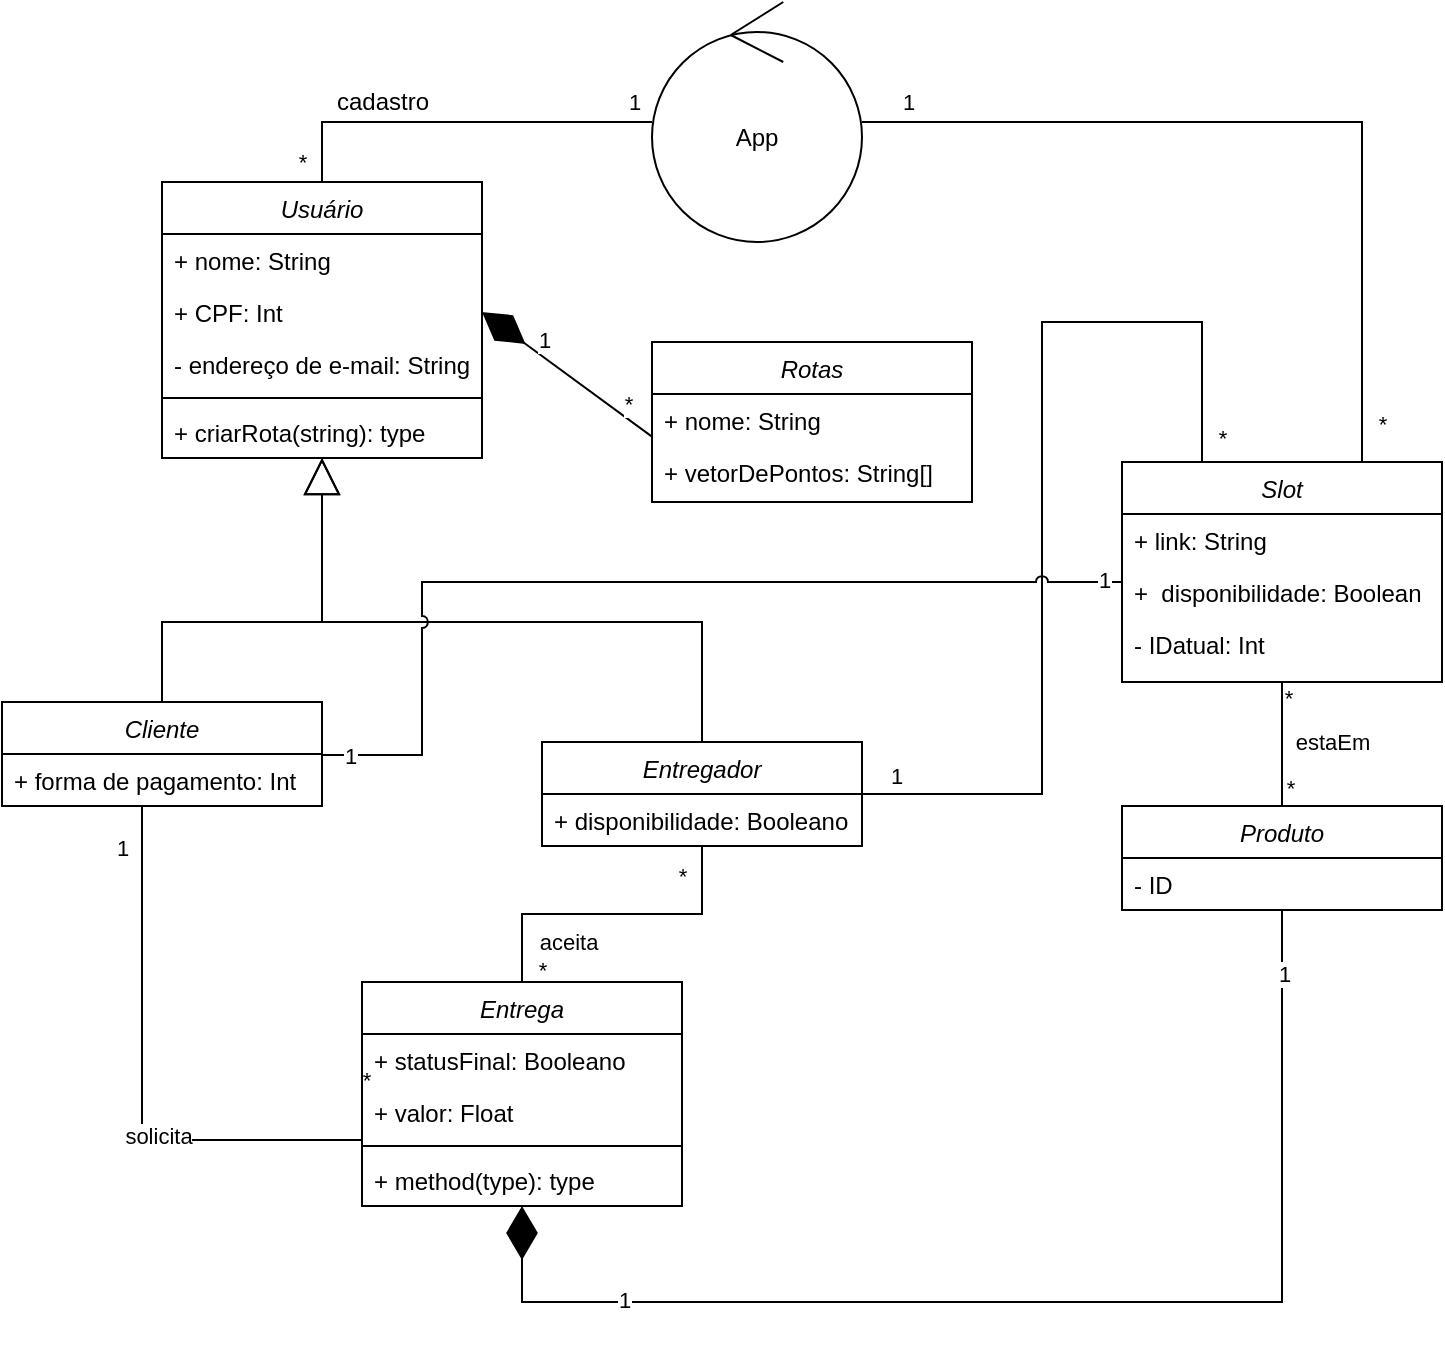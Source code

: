 <mxfile version="18.1.2" type="github">
  <diagram id="C5RBs43oDa-KdzZeNtuy" name="Page-1">
    <mxGraphModel dx="989" dy="544" grid="1" gridSize="10" guides="1" tooltips="1" connect="1" arrows="1" fold="1" page="1" pageScale="1" pageWidth="827" pageHeight="1169" math="0" shadow="0">
      <root>
        <mxCell id="WIyWlLk6GJQsqaUBKTNV-0" />
        <mxCell id="WIyWlLk6GJQsqaUBKTNV-1" parent="WIyWlLk6GJQsqaUBKTNV-0" />
        <mxCell id="cN6UIeegfLtIzl7-wpxI-7" value="Usuário" style="swimlane;fontStyle=2;align=center;verticalAlign=top;childLayout=stackLayout;horizontal=1;startSize=26;horizontalStack=0;resizeParent=1;resizeLast=0;collapsible=1;marginBottom=0;rounded=0;shadow=0;strokeWidth=1;" parent="WIyWlLk6GJQsqaUBKTNV-1" vertex="1">
          <mxGeometry x="120" y="200" width="160" height="138" as="geometry">
            <mxRectangle x="230" y="140" width="160" height="26" as="alternateBounds" />
          </mxGeometry>
        </mxCell>
        <mxCell id="cN6UIeegfLtIzl7-wpxI-8" value="+ nome: String" style="text;align=left;verticalAlign=top;spacingLeft=4;spacingRight=4;overflow=hidden;rotatable=0;points=[[0,0.5],[1,0.5]];portConstraint=eastwest;" parent="cN6UIeegfLtIzl7-wpxI-7" vertex="1">
          <mxGeometry y="26" width="160" height="26" as="geometry" />
        </mxCell>
        <mxCell id="cN6UIeegfLtIzl7-wpxI-9" value="+ CPF: Int" style="text;align=left;verticalAlign=top;spacingLeft=4;spacingRight=4;overflow=hidden;rotatable=0;points=[[0,0.5],[1,0.5]];portConstraint=eastwest;rounded=0;shadow=0;html=0;" parent="cN6UIeegfLtIzl7-wpxI-7" vertex="1">
          <mxGeometry y="52" width="160" height="26" as="geometry" />
        </mxCell>
        <mxCell id="cN6UIeegfLtIzl7-wpxI-29" value="- endereço de e-mail: String" style="text;align=left;verticalAlign=top;spacingLeft=4;spacingRight=4;overflow=hidden;rotatable=0;points=[[0,0.5],[1,0.5]];portConstraint=eastwest;rounded=0;shadow=0;html=0;" parent="cN6UIeegfLtIzl7-wpxI-7" vertex="1">
          <mxGeometry y="78" width="160" height="26" as="geometry" />
        </mxCell>
        <mxCell id="9I4tvQFflYeEZZeIHHPp-5" value="" style="line;strokeWidth=1;fillColor=none;align=left;verticalAlign=middle;spacingTop=-1;spacingLeft=3;spacingRight=3;rotatable=0;labelPosition=right;points=[];portConstraint=eastwest;" vertex="1" parent="cN6UIeegfLtIzl7-wpxI-7">
          <mxGeometry y="104" width="160" height="8" as="geometry" />
        </mxCell>
        <mxCell id="9I4tvQFflYeEZZeIHHPp-6" value="+ criarRota(string): type" style="text;strokeColor=none;fillColor=none;align=left;verticalAlign=top;spacingLeft=4;spacingRight=4;overflow=hidden;rotatable=0;points=[[0,0.5],[1,0.5]];portConstraint=eastwest;" vertex="1" parent="cN6UIeegfLtIzl7-wpxI-7">
          <mxGeometry y="112" width="160" height="26" as="geometry" />
        </mxCell>
        <mxCell id="cN6UIeegfLtIzl7-wpxI-66" style="edgeStyle=orthogonalEdgeStyle;rounded=0;orthogonalLoop=1;jettySize=auto;html=1;entryX=0;entryY=0.5;entryDx=0;entryDy=0;startArrow=none;startFill=0;endArrow=none;endFill=0;" parent="WIyWlLk6GJQsqaUBKTNV-1" source="cN6UIeegfLtIzl7-wpxI-14" target="cN6UIeegfLtIzl7-wpxI-47" edge="1">
          <mxGeometry relative="1" as="geometry">
            <Array as="points">
              <mxPoint x="110" y="679" />
            </Array>
          </mxGeometry>
        </mxCell>
        <mxCell id="cN6UIeegfLtIzl7-wpxI-68" value="1" style="edgeLabel;html=1;align=center;verticalAlign=middle;resizable=0;points=[];" parent="cN6UIeegfLtIzl7-wpxI-66" vertex="1" connectable="0">
          <mxGeometry x="-0.861" y="1" relative="1" as="geometry">
            <mxPoint x="-11" y="-1" as="offset" />
          </mxGeometry>
        </mxCell>
        <mxCell id="cN6UIeegfLtIzl7-wpxI-69" value="*" style="edgeLabel;html=1;align=center;verticalAlign=middle;resizable=0;points=[];" parent="cN6UIeegfLtIzl7-wpxI-66" vertex="1" connectable="0">
          <mxGeometry x="0.894" y="2" relative="1" as="geometry">
            <mxPoint x="4" y="-7" as="offset" />
          </mxGeometry>
        </mxCell>
        <mxCell id="cN6UIeegfLtIzl7-wpxI-70" value="solicita" style="edgeLabel;html=1;align=center;verticalAlign=middle;resizable=0;points=[];" parent="cN6UIeegfLtIzl7-wpxI-66" vertex="1" connectable="0">
          <mxGeometry x="-0.901" y="-1" relative="1" as="geometry">
            <mxPoint x="9" y="149" as="offset" />
          </mxGeometry>
        </mxCell>
        <mxCell id="cN6UIeegfLtIzl7-wpxI-14" value="Cliente" style="swimlane;fontStyle=2;align=center;verticalAlign=top;childLayout=stackLayout;horizontal=1;startSize=26;horizontalStack=0;resizeParent=1;resizeLast=0;collapsible=1;marginBottom=0;rounded=0;shadow=0;strokeWidth=1;" parent="WIyWlLk6GJQsqaUBKTNV-1" vertex="1">
          <mxGeometry x="40" y="460" width="160" height="52" as="geometry">
            <mxRectangle x="230" y="140" width="160" height="26" as="alternateBounds" />
          </mxGeometry>
        </mxCell>
        <mxCell id="cN6UIeegfLtIzl7-wpxI-16" value="+ forma de pagamento: Int" style="text;align=left;verticalAlign=top;spacingLeft=4;spacingRight=4;overflow=hidden;rotatable=0;points=[[0,0.5],[1,0.5]];portConstraint=eastwest;rounded=0;shadow=0;html=0;" parent="cN6UIeegfLtIzl7-wpxI-14" vertex="1">
          <mxGeometry y="26" width="160" height="26" as="geometry" />
        </mxCell>
        <mxCell id="cN6UIeegfLtIzl7-wpxI-67" style="edgeStyle=orthogonalEdgeStyle;rounded=0;orthogonalLoop=1;jettySize=auto;html=1;startArrow=none;startFill=0;endArrow=none;endFill=0;" parent="WIyWlLk6GJQsqaUBKTNV-1" source="cN6UIeegfLtIzl7-wpxI-20" target="cN6UIeegfLtIzl7-wpxI-46" edge="1">
          <mxGeometry relative="1" as="geometry" />
        </mxCell>
        <mxCell id="cN6UIeegfLtIzl7-wpxI-71" value="*" style="edgeLabel;html=1;align=center;verticalAlign=middle;resizable=0;points=[];" parent="cN6UIeegfLtIzl7-wpxI-67" vertex="1" connectable="0">
          <mxGeometry x="0.784" y="3" relative="1" as="geometry">
            <mxPoint x="7" y="11" as="offset" />
          </mxGeometry>
        </mxCell>
        <mxCell id="cN6UIeegfLtIzl7-wpxI-72" value="*" style="edgeLabel;html=1;align=center;verticalAlign=middle;resizable=0;points=[];" parent="cN6UIeegfLtIzl7-wpxI-67" vertex="1" connectable="0">
          <mxGeometry x="-0.81" relative="1" as="geometry">
            <mxPoint x="-10" as="offset" />
          </mxGeometry>
        </mxCell>
        <mxCell id="cN6UIeegfLtIzl7-wpxI-73" value="aceita" style="edgeLabel;html=1;align=center;verticalAlign=middle;resizable=0;points=[];" parent="cN6UIeegfLtIzl7-wpxI-67" vertex="1" connectable="0">
          <mxGeometry x="-0.627" y="2" relative="1" as="geometry">
            <mxPoint x="-69" y="18" as="offset" />
          </mxGeometry>
        </mxCell>
        <mxCell id="cN6UIeegfLtIzl7-wpxI-20" value="Entregador" style="swimlane;fontStyle=2;align=center;verticalAlign=top;childLayout=stackLayout;horizontal=1;startSize=26;horizontalStack=0;resizeParent=1;resizeLast=0;collapsible=1;marginBottom=0;rounded=0;shadow=0;strokeWidth=1;" parent="WIyWlLk6GJQsqaUBKTNV-1" vertex="1">
          <mxGeometry x="310" y="480" width="160" height="52" as="geometry">
            <mxRectangle x="230" y="140" width="160" height="26" as="alternateBounds" />
          </mxGeometry>
        </mxCell>
        <mxCell id="cN6UIeegfLtIzl7-wpxI-21" value="+ disponibilidade: Booleano" style="text;align=left;verticalAlign=top;spacingLeft=4;spacingRight=4;overflow=hidden;rotatable=0;points=[[0,0.5],[1,0.5]];portConstraint=eastwest;" parent="cN6UIeegfLtIzl7-wpxI-20" vertex="1">
          <mxGeometry y="26" width="160" height="26" as="geometry" />
        </mxCell>
        <mxCell id="cN6UIeegfLtIzl7-wpxI-31" value="" style="endArrow=block;endSize=16;endFill=0;html=1;rounded=0;exitX=0.5;exitY=0;exitDx=0;exitDy=0;entryX=0.5;entryY=1;entryDx=0;entryDy=0;" parent="WIyWlLk6GJQsqaUBKTNV-1" source="cN6UIeegfLtIzl7-wpxI-20" target="cN6UIeegfLtIzl7-wpxI-7" edge="1">
          <mxGeometry width="160" relative="1" as="geometry">
            <mxPoint x="430" y="390" as="sourcePoint" />
            <mxPoint x="590" y="390" as="targetPoint" />
            <Array as="points">
              <mxPoint x="390" y="420" />
              <mxPoint x="200" y="420" />
            </Array>
          </mxGeometry>
        </mxCell>
        <mxCell id="cN6UIeegfLtIzl7-wpxI-33" value="" style="endArrow=block;endSize=16;endFill=0;html=1;rounded=0;entryX=0.5;entryY=1;entryDx=0;entryDy=0;exitX=0.5;exitY=0;exitDx=0;exitDy=0;" parent="WIyWlLk6GJQsqaUBKTNV-1" source="cN6UIeegfLtIzl7-wpxI-14" target="cN6UIeegfLtIzl7-wpxI-7" edge="1">
          <mxGeometry width="160" relative="1" as="geometry">
            <mxPoint x="440" y="400" as="sourcePoint" />
            <mxPoint x="600" y="400" as="targetPoint" />
            <Array as="points">
              <mxPoint x="120" y="420" />
              <mxPoint x="200" y="420" />
            </Array>
          </mxGeometry>
        </mxCell>
        <mxCell id="cN6UIeegfLtIzl7-wpxI-34" value="Produto" style="swimlane;fontStyle=2;align=center;verticalAlign=top;childLayout=stackLayout;horizontal=1;startSize=26;horizontalStack=0;resizeParent=1;resizeLast=0;collapsible=1;marginBottom=0;rounded=0;shadow=0;strokeWidth=1;" parent="WIyWlLk6GJQsqaUBKTNV-1" vertex="1">
          <mxGeometry x="600" y="512" width="160" height="52" as="geometry">
            <mxRectangle x="230" y="140" width="160" height="26" as="alternateBounds" />
          </mxGeometry>
        </mxCell>
        <mxCell id="cN6UIeegfLtIzl7-wpxI-35" value="- ID" style="text;align=left;verticalAlign=top;spacingLeft=4;spacingRight=4;overflow=hidden;rotatable=0;points=[[0,0.5],[1,0.5]];portConstraint=eastwest;" parent="cN6UIeegfLtIzl7-wpxI-34" vertex="1">
          <mxGeometry y="26" width="160" height="26" as="geometry" />
        </mxCell>
        <mxCell id="cN6UIeegfLtIzl7-wpxI-43" style="edgeStyle=orthogonalEdgeStyle;rounded=0;orthogonalLoop=1;jettySize=auto;html=1;exitX=0.5;exitY=1;exitDx=0;exitDy=0;entryX=0.5;entryY=0;entryDx=0;entryDy=0;startArrow=none;startFill=0;endArrow=none;endFill=0;" parent="WIyWlLk6GJQsqaUBKTNV-1" source="cN6UIeegfLtIzl7-wpxI-38" target="cN6UIeegfLtIzl7-wpxI-34" edge="1">
          <mxGeometry relative="1" as="geometry" />
        </mxCell>
        <mxCell id="cN6UIeegfLtIzl7-wpxI-91" value="estaEm" style="edgeLabel;html=1;align=center;verticalAlign=middle;resizable=0;points=[];" parent="cN6UIeegfLtIzl7-wpxI-43" vertex="1" connectable="0">
          <mxGeometry x="-0.162" y="-1" relative="1" as="geometry">
            <mxPoint x="26" y="4" as="offset" />
          </mxGeometry>
        </mxCell>
        <mxCell id="cN6UIeegfLtIzl7-wpxI-100" value="*" style="edgeLabel;html=1;align=center;verticalAlign=middle;resizable=0;points=[];" parent="cN6UIeegfLtIzl7-wpxI-43" vertex="1" connectable="0">
          <mxGeometry x="-0.762" y="2" relative="1" as="geometry">
            <mxPoint x="1" as="offset" />
          </mxGeometry>
        </mxCell>
        <mxCell id="cN6UIeegfLtIzl7-wpxI-101" value="*" style="edgeLabel;html=1;align=center;verticalAlign=middle;resizable=0;points=[];" parent="cN6UIeegfLtIzl7-wpxI-43" vertex="1" connectable="0">
          <mxGeometry x="0.714" y="1" relative="1" as="geometry">
            <mxPoint x="3" as="offset" />
          </mxGeometry>
        </mxCell>
        <mxCell id="cN6UIeegfLtIzl7-wpxI-38" value="Slot" style="swimlane;fontStyle=2;align=center;verticalAlign=top;childLayout=stackLayout;horizontal=1;startSize=26;horizontalStack=0;resizeParent=1;resizeLast=0;collapsible=1;marginBottom=0;rounded=0;shadow=0;strokeWidth=1;" parent="WIyWlLk6GJQsqaUBKTNV-1" vertex="1">
          <mxGeometry x="600" y="340" width="160" height="110" as="geometry">
            <mxRectangle x="230" y="140" width="160" height="26" as="alternateBounds" />
          </mxGeometry>
        </mxCell>
        <mxCell id="cN6UIeegfLtIzl7-wpxI-39" value="+ link: String" style="text;align=left;verticalAlign=top;spacingLeft=4;spacingRight=4;overflow=hidden;rotatable=0;points=[[0,0.5],[1,0.5]];portConstraint=eastwest;" parent="cN6UIeegfLtIzl7-wpxI-38" vertex="1">
          <mxGeometry y="26" width="160" height="26" as="geometry" />
        </mxCell>
        <mxCell id="cN6UIeegfLtIzl7-wpxI-40" value="+  disponibilidade: Boolean" style="text;align=left;verticalAlign=top;spacingLeft=4;spacingRight=4;overflow=hidden;rotatable=0;points=[[0,0.5],[1,0.5]];portConstraint=eastwest;rounded=0;shadow=0;html=0;" parent="cN6UIeegfLtIzl7-wpxI-38" vertex="1">
          <mxGeometry y="52" width="160" height="26" as="geometry" />
        </mxCell>
        <mxCell id="cN6UIeegfLtIzl7-wpxI-41" value="- IDatual: Int " style="text;align=left;verticalAlign=top;spacingLeft=4;spacingRight=4;overflow=hidden;rotatable=0;points=[[0,0.5],[1,0.5]];portConstraint=eastwest;rounded=0;shadow=0;html=0;" parent="cN6UIeegfLtIzl7-wpxI-38" vertex="1">
          <mxGeometry y="78" width="160" height="26" as="geometry" />
        </mxCell>
        <mxCell id="cN6UIeegfLtIzl7-wpxI-59" style="edgeStyle=orthogonalEdgeStyle;rounded=0;orthogonalLoop=1;jettySize=auto;html=1;entryX=0.5;entryY=0;entryDx=0;entryDy=0;startArrow=none;startFill=0;endArrow=none;endFill=0;" parent="WIyWlLk6GJQsqaUBKTNV-1" source="cN6UIeegfLtIzl7-wpxI-42" target="cN6UIeegfLtIzl7-wpxI-7" edge="1">
          <mxGeometry relative="1" as="geometry" />
        </mxCell>
        <mxCell id="cN6UIeegfLtIzl7-wpxI-75" value="*" style="edgeLabel;html=1;align=center;verticalAlign=middle;resizable=0;points=[];" parent="cN6UIeegfLtIzl7-wpxI-59" vertex="1" connectable="0">
          <mxGeometry x="0.893" y="1" relative="1" as="geometry">
            <mxPoint x="-11" as="offset" />
          </mxGeometry>
        </mxCell>
        <mxCell id="cN6UIeegfLtIzl7-wpxI-76" value="1" style="edgeLabel;html=1;align=center;verticalAlign=middle;resizable=0;points=[];" parent="cN6UIeegfLtIzl7-wpxI-59" vertex="1" connectable="0">
          <mxGeometry x="-0.805" y="-1" relative="1" as="geometry">
            <mxPoint x="10" y="-9" as="offset" />
          </mxGeometry>
        </mxCell>
        <mxCell id="cN6UIeegfLtIzl7-wpxI-60" style="edgeStyle=orthogonalEdgeStyle;rounded=0;orthogonalLoop=1;jettySize=auto;html=1;entryX=0.75;entryY=0;entryDx=0;entryDy=0;startArrow=none;startFill=0;endArrow=none;endFill=0;" parent="WIyWlLk6GJQsqaUBKTNV-1" source="cN6UIeegfLtIzl7-wpxI-42" target="cN6UIeegfLtIzl7-wpxI-38" edge="1">
          <mxGeometry relative="1" as="geometry" />
        </mxCell>
        <mxCell id="cN6UIeegfLtIzl7-wpxI-93" value="1" style="edgeLabel;html=1;align=center;verticalAlign=middle;resizable=0;points=[];" parent="cN6UIeegfLtIzl7-wpxI-60" vertex="1" connectable="0">
          <mxGeometry x="-0.893" y="-3" relative="1" as="geometry">
            <mxPoint y="-13" as="offset" />
          </mxGeometry>
        </mxCell>
        <mxCell id="cN6UIeegfLtIzl7-wpxI-94" value="*" style="edgeLabel;html=1;align=center;verticalAlign=middle;resizable=0;points=[];" parent="cN6UIeegfLtIzl7-wpxI-60" vertex="1" connectable="0">
          <mxGeometry x="0.907" relative="1" as="geometry">
            <mxPoint x="10" as="offset" />
          </mxGeometry>
        </mxCell>
        <mxCell id="cN6UIeegfLtIzl7-wpxI-42" value="App" style="ellipse;shape=umlControl;whiteSpace=wrap;html=1;" parent="WIyWlLk6GJQsqaUBKTNV-1" vertex="1">
          <mxGeometry x="365" y="110" width="105" height="120" as="geometry" />
        </mxCell>
        <mxCell id="cN6UIeegfLtIzl7-wpxI-46" value="Entrega" style="swimlane;fontStyle=2;align=center;verticalAlign=top;childLayout=stackLayout;horizontal=1;startSize=26;horizontalStack=0;resizeParent=1;resizeLast=0;collapsible=1;marginBottom=0;rounded=0;shadow=0;strokeWidth=1;" parent="WIyWlLk6GJQsqaUBKTNV-1" vertex="1">
          <mxGeometry x="220" y="600" width="160" height="112" as="geometry">
            <mxRectangle x="230" y="140" width="160" height="26" as="alternateBounds" />
          </mxGeometry>
        </mxCell>
        <mxCell id="cN6UIeegfLtIzl7-wpxI-47" value="+ statusFinal: Booleano" style="text;align=left;verticalAlign=top;spacingLeft=4;spacingRight=4;overflow=hidden;rotatable=0;points=[[0,0.5],[1,0.5]];portConstraint=eastwest;" parent="cN6UIeegfLtIzl7-wpxI-46" vertex="1">
          <mxGeometry y="26" width="160" height="26" as="geometry" />
        </mxCell>
        <mxCell id="cN6UIeegfLtIzl7-wpxI-56" value="+ valor: Float" style="text;align=left;verticalAlign=top;spacingLeft=4;spacingRight=4;overflow=hidden;rotatable=0;points=[[0,0.5],[1,0.5]];portConstraint=eastwest;" parent="cN6UIeegfLtIzl7-wpxI-46" vertex="1">
          <mxGeometry y="52" width="160" height="26" as="geometry" />
        </mxCell>
        <mxCell id="9I4tvQFflYeEZZeIHHPp-8" value="" style="line;strokeWidth=1;fillColor=none;align=left;verticalAlign=middle;spacingTop=-1;spacingLeft=3;spacingRight=3;rotatable=0;labelPosition=right;points=[];portConstraint=eastwest;" vertex="1" parent="cN6UIeegfLtIzl7-wpxI-46">
          <mxGeometry y="78" width="160" height="8" as="geometry" />
        </mxCell>
        <mxCell id="9I4tvQFflYeEZZeIHHPp-9" value="+ method(type): type" style="text;strokeColor=none;fillColor=none;align=left;verticalAlign=top;spacingLeft=4;spacingRight=4;overflow=hidden;rotatable=0;points=[[0,0.5],[1,0.5]];portConstraint=eastwest;" vertex="1" parent="cN6UIeegfLtIzl7-wpxI-46">
          <mxGeometry y="86" width="160" height="26" as="geometry" />
        </mxCell>
        <mxCell id="cN6UIeegfLtIzl7-wpxI-57" style="edgeStyle=orthogonalEdgeStyle;rounded=0;orthogonalLoop=1;jettySize=auto;html=1;exitX=1;exitY=0.5;exitDx=0;exitDy=0;startArrow=none;startFill=0;endArrow=none;endFill=0;" parent="WIyWlLk6GJQsqaUBKTNV-1" source="cN6UIeegfLtIzl7-wpxI-20" edge="1">
          <mxGeometry relative="1" as="geometry">
            <mxPoint x="640" y="340" as="targetPoint" />
            <Array as="points">
              <mxPoint x="560" y="506" />
              <mxPoint x="560" y="270" />
              <mxPoint x="640" y="270" />
            </Array>
          </mxGeometry>
        </mxCell>
        <mxCell id="cN6UIeegfLtIzl7-wpxI-61" value="1" style="edgeLabel;html=1;align=center;verticalAlign=middle;resizable=0;points=[];" parent="cN6UIeegfLtIzl7-wpxI-57" vertex="1" connectable="0">
          <mxGeometry x="-0.93" relative="1" as="geometry">
            <mxPoint y="-9" as="offset" />
          </mxGeometry>
        </mxCell>
        <mxCell id="cN6UIeegfLtIzl7-wpxI-62" value="*" style="edgeLabel;html=1;align=center;verticalAlign=middle;resizable=0;points=[];" parent="cN6UIeegfLtIzl7-wpxI-57" vertex="1" connectable="0">
          <mxGeometry x="0.948" y="2" relative="1" as="geometry">
            <mxPoint x="8" as="offset" />
          </mxGeometry>
        </mxCell>
        <mxCell id="cN6UIeegfLtIzl7-wpxI-74" value="cadastro" style="text;html=1;align=center;verticalAlign=middle;resizable=0;points=[];autosize=1;strokeColor=none;fillColor=none;" parent="WIyWlLk6GJQsqaUBKTNV-1" vertex="1">
          <mxGeometry x="200" y="150" width="60" height="20" as="geometry" />
        </mxCell>
        <mxCell id="cN6UIeegfLtIzl7-wpxI-77" value="Rotas" style="swimlane;fontStyle=2;align=center;verticalAlign=top;childLayout=stackLayout;horizontal=1;startSize=26;horizontalStack=0;resizeParent=1;resizeLast=0;collapsible=1;marginBottom=0;rounded=0;shadow=0;strokeWidth=1;" parent="WIyWlLk6GJQsqaUBKTNV-1" vertex="1">
          <mxGeometry x="365" y="280" width="160" height="80" as="geometry">
            <mxRectangle x="230" y="140" width="160" height="26" as="alternateBounds" />
          </mxGeometry>
        </mxCell>
        <mxCell id="cN6UIeegfLtIzl7-wpxI-78" value="+ nome: String" style="text;align=left;verticalAlign=top;spacingLeft=4;spacingRight=4;overflow=hidden;rotatable=0;points=[[0,0.5],[1,0.5]];portConstraint=eastwest;" parent="cN6UIeegfLtIzl7-wpxI-77" vertex="1">
          <mxGeometry y="26" width="160" height="26" as="geometry" />
        </mxCell>
        <mxCell id="cN6UIeegfLtIzl7-wpxI-79" value="+ vetorDePontos: String[]" style="text;align=left;verticalAlign=top;spacingLeft=4;spacingRight=4;overflow=hidden;rotatable=0;points=[[0,0.5],[1,0.5]];portConstraint=eastwest;rounded=0;shadow=0;html=0;" parent="cN6UIeegfLtIzl7-wpxI-77" vertex="1">
          <mxGeometry y="52" width="160" height="26" as="geometry" />
        </mxCell>
        <mxCell id="cN6UIeegfLtIzl7-wpxI-81" value="" style="endArrow=diamondThin;endFill=1;endSize=24;html=1;rounded=0;entryX=1;entryY=0.5;entryDx=0;entryDy=0;exitX=0.002;exitY=0.829;exitDx=0;exitDy=0;exitPerimeter=0;" parent="WIyWlLk6GJQsqaUBKTNV-1" source="cN6UIeegfLtIzl7-wpxI-78" target="cN6UIeegfLtIzl7-wpxI-9" edge="1">
          <mxGeometry width="160" relative="1" as="geometry">
            <mxPoint x="350" y="340" as="sourcePoint" />
            <mxPoint x="510" y="340" as="targetPoint" />
          </mxGeometry>
        </mxCell>
        <mxCell id="cN6UIeegfLtIzl7-wpxI-82" value="1" style="edgeLabel;html=1;align=center;verticalAlign=middle;resizable=0;points=[];" parent="cN6UIeegfLtIzl7-wpxI-81" vertex="1" connectable="0">
          <mxGeometry x="0.223" relative="1" as="geometry">
            <mxPoint x="-3" y="-11" as="offset" />
          </mxGeometry>
        </mxCell>
        <mxCell id="cN6UIeegfLtIzl7-wpxI-83" value="*" style="edgeLabel;html=1;align=center;verticalAlign=middle;resizable=0;points=[];" parent="cN6UIeegfLtIzl7-wpxI-81" vertex="1" connectable="0">
          <mxGeometry x="-0.724" y="1" relative="1" as="geometry">
            <mxPoint y="-9" as="offset" />
          </mxGeometry>
        </mxCell>
        <mxCell id="cN6UIeegfLtIzl7-wpxI-87" value="" style="endArrow=diamondThin;endFill=1;endSize=24;html=1;rounded=0;" parent="WIyWlLk6GJQsqaUBKTNV-1" source="cN6UIeegfLtIzl7-wpxI-35" target="9I4tvQFflYeEZZeIHHPp-9" edge="1">
          <mxGeometry width="160" relative="1" as="geometry">
            <mxPoint x="680" y="750" as="sourcePoint" />
            <mxPoint x="280" y="753" as="targetPoint" />
            <Array as="points">
              <mxPoint x="680" y="760" />
              <mxPoint x="300" y="760" />
            </Array>
          </mxGeometry>
        </mxCell>
        <mxCell id="cN6UIeegfLtIzl7-wpxI-102" value="1" style="edgeLabel;html=1;align=center;verticalAlign=middle;resizable=0;points=[];" parent="cN6UIeegfLtIzl7-wpxI-87" vertex="1" connectable="0">
          <mxGeometry x="0.68" y="-1" relative="1" as="geometry">
            <mxPoint x="-1" as="offset" />
          </mxGeometry>
        </mxCell>
        <mxCell id="cN6UIeegfLtIzl7-wpxI-103" value="1" style="edgeLabel;html=1;align=center;verticalAlign=middle;resizable=0;points=[];" parent="cN6UIeegfLtIzl7-wpxI-87" vertex="1" connectable="0">
          <mxGeometry x="-0.903" y="1" relative="1" as="geometry">
            <mxPoint y="1" as="offset" />
          </mxGeometry>
        </mxCell>
        <mxCell id="9L3WXcabAkDaQ7lcvR42-0" style="edgeStyle=orthogonalEdgeStyle;rounded=0;orthogonalLoop=1;jettySize=auto;html=1;exitX=0;exitY=0.5;exitDx=0;exitDy=0;entryX=0.997;entryY=0.018;entryDx=0;entryDy=0;endArrow=none;endFill=0;sketch=0;jumpStyle=arc;entryPerimeter=0;" parent="WIyWlLk6GJQsqaUBKTNV-1" source="cN6UIeegfLtIzl7-wpxI-40" target="cN6UIeegfLtIzl7-wpxI-16" edge="1">
          <mxGeometry relative="1" as="geometry">
            <Array as="points">
              <mxPoint x="600" y="400" />
              <mxPoint x="250" y="400" />
              <mxPoint x="250" y="486" />
            </Array>
          </mxGeometry>
        </mxCell>
        <mxCell id="9L3WXcabAkDaQ7lcvR42-1" value="1" style="edgeLabel;html=1;align=center;verticalAlign=middle;resizable=0;points=[];" parent="9L3WXcabAkDaQ7lcvR42-0" vertex="1" connectable="0">
          <mxGeometry x="0.944" relative="1" as="geometry">
            <mxPoint as="offset" />
          </mxGeometry>
        </mxCell>
        <mxCell id="9L3WXcabAkDaQ7lcvR42-2" value="1" style="edgeLabel;html=1;align=center;verticalAlign=middle;resizable=0;points=[];" parent="9L3WXcabAkDaQ7lcvR42-0" vertex="1" connectable="0">
          <mxGeometry x="-0.944" y="-1" relative="1" as="geometry">
            <mxPoint as="offset" />
          </mxGeometry>
        </mxCell>
      </root>
    </mxGraphModel>
  </diagram>
</mxfile>
